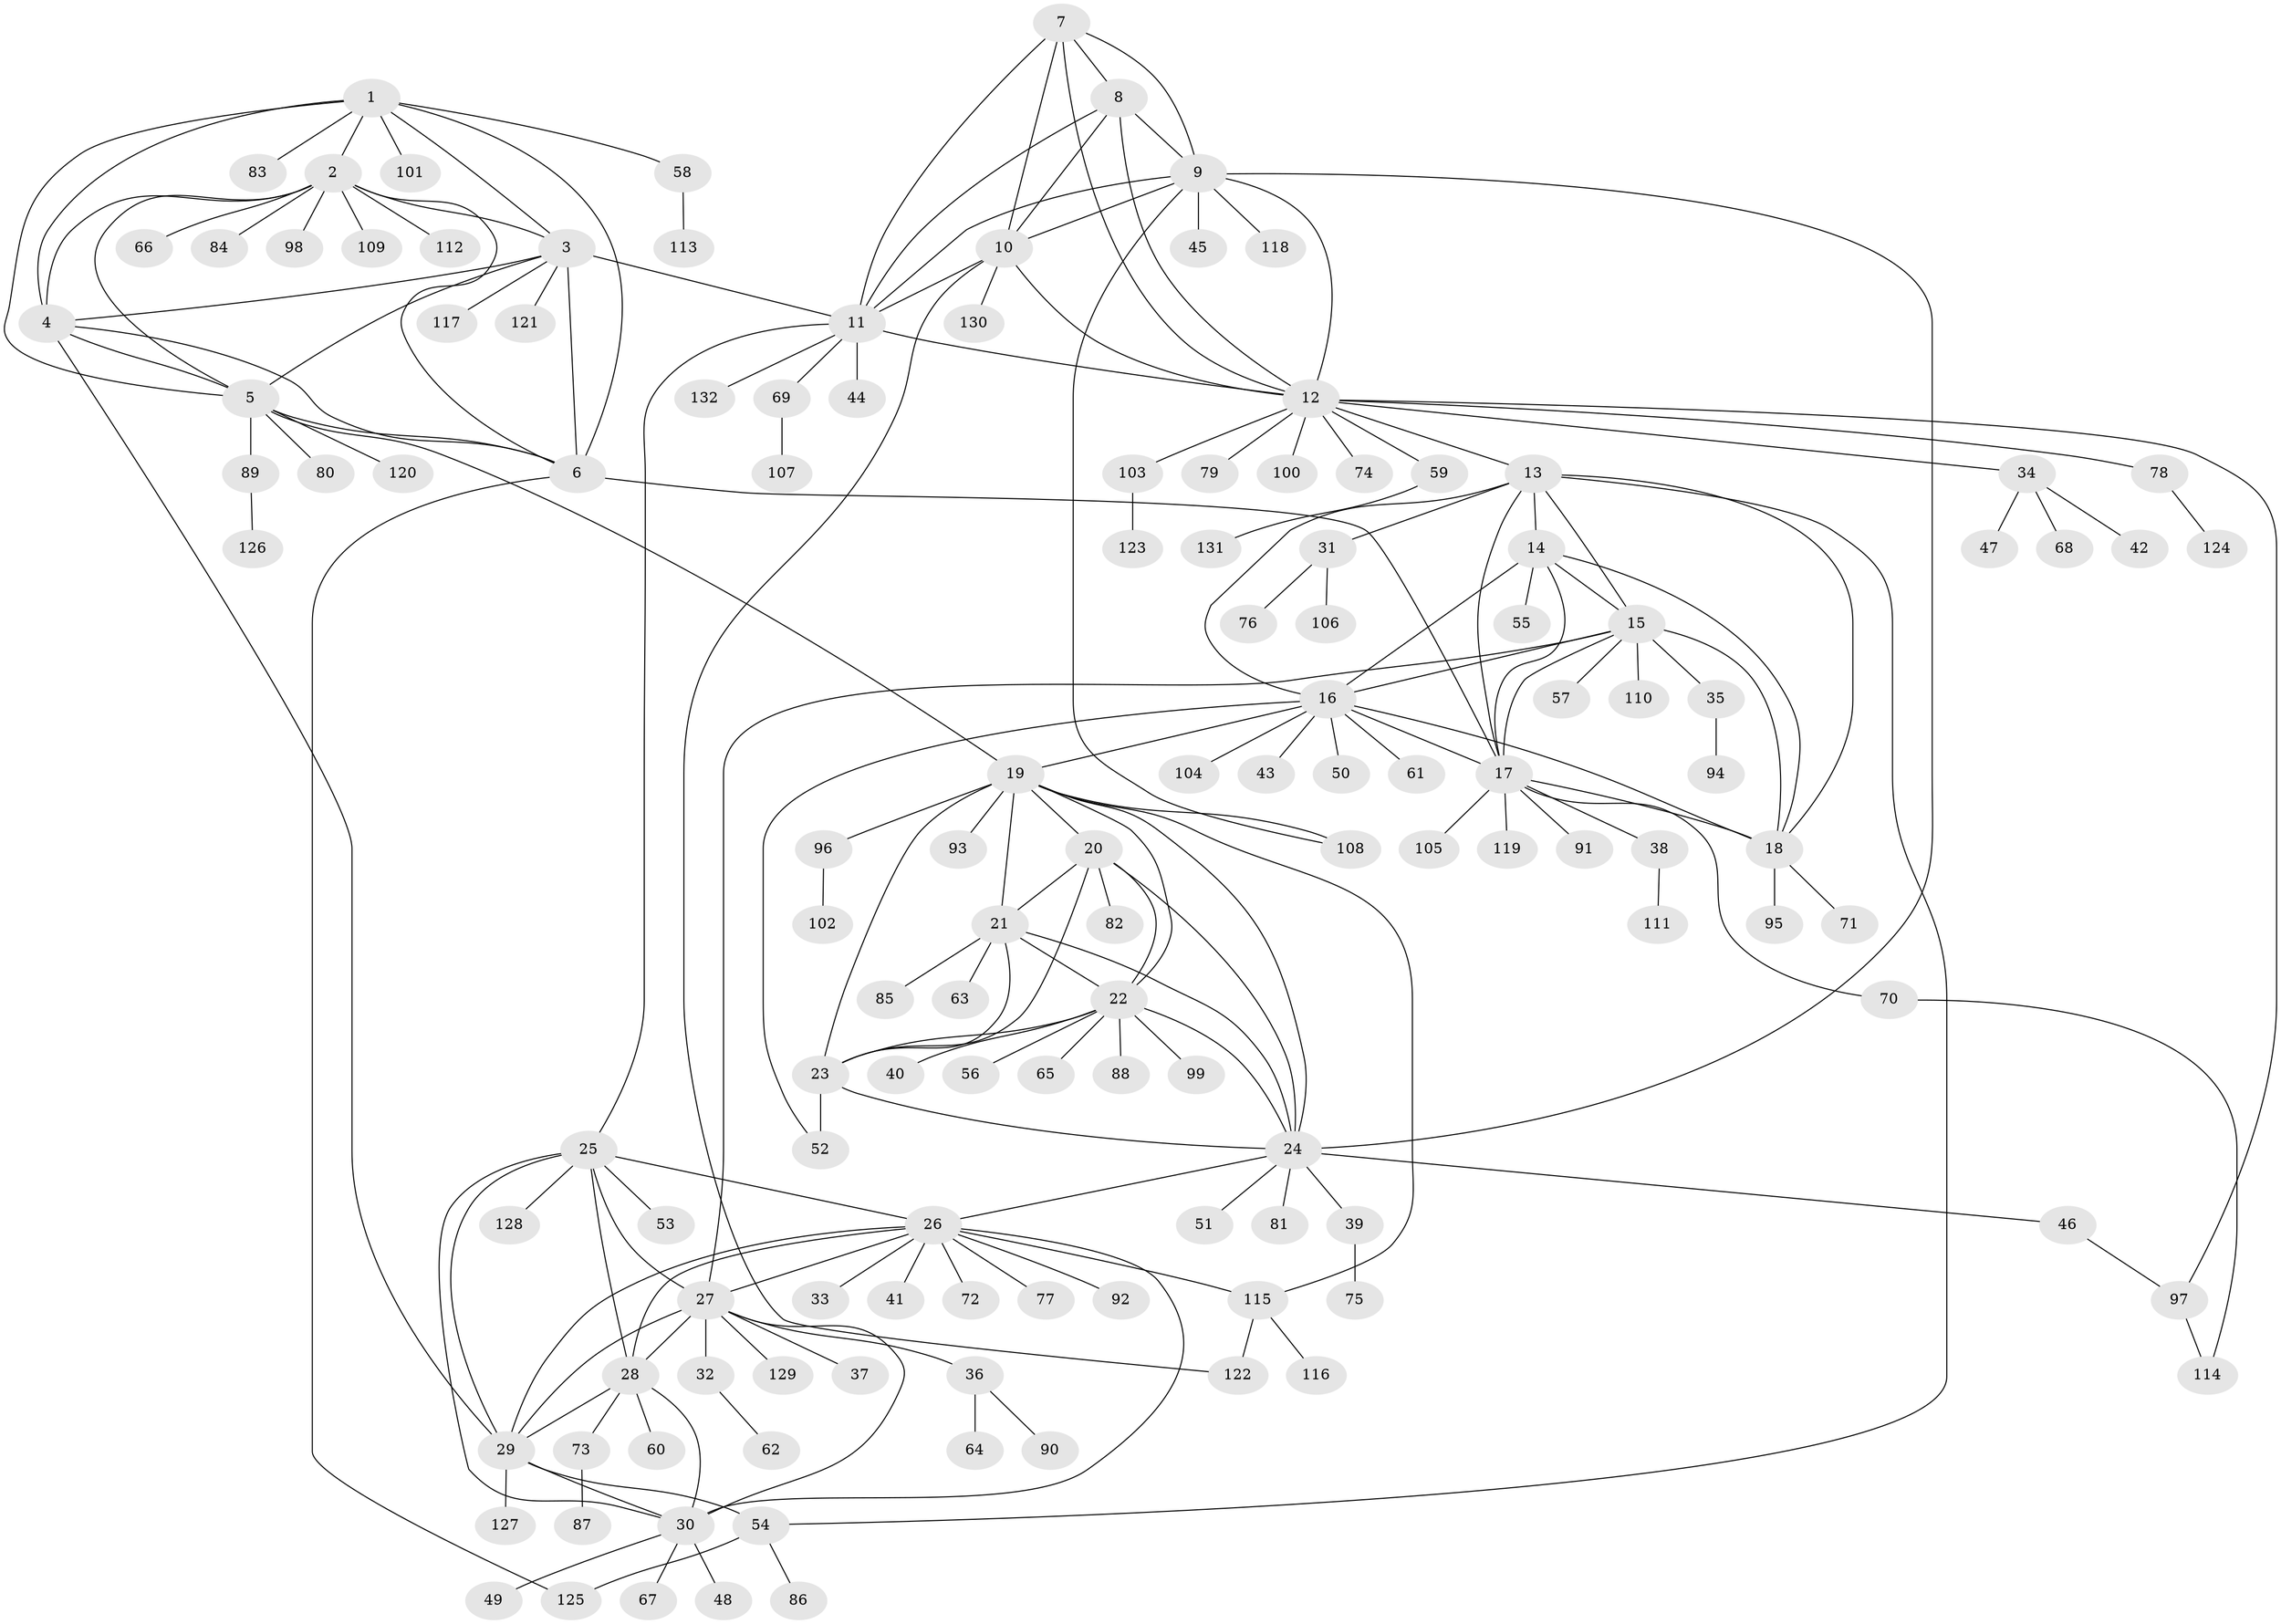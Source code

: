 // Generated by graph-tools (version 1.1) at 2025/54/03/09/25 04:54:45]
// undirected, 132 vertices, 195 edges
graph export_dot {
graph [start="1"]
  node [color=gray90,style=filled];
  1;
  2;
  3;
  4;
  5;
  6;
  7;
  8;
  9;
  10;
  11;
  12;
  13;
  14;
  15;
  16;
  17;
  18;
  19;
  20;
  21;
  22;
  23;
  24;
  25;
  26;
  27;
  28;
  29;
  30;
  31;
  32;
  33;
  34;
  35;
  36;
  37;
  38;
  39;
  40;
  41;
  42;
  43;
  44;
  45;
  46;
  47;
  48;
  49;
  50;
  51;
  52;
  53;
  54;
  55;
  56;
  57;
  58;
  59;
  60;
  61;
  62;
  63;
  64;
  65;
  66;
  67;
  68;
  69;
  70;
  71;
  72;
  73;
  74;
  75;
  76;
  77;
  78;
  79;
  80;
  81;
  82;
  83;
  84;
  85;
  86;
  87;
  88;
  89;
  90;
  91;
  92;
  93;
  94;
  95;
  96;
  97;
  98;
  99;
  100;
  101;
  102;
  103;
  104;
  105;
  106;
  107;
  108;
  109;
  110;
  111;
  112;
  113;
  114;
  115;
  116;
  117;
  118;
  119;
  120;
  121;
  122;
  123;
  124;
  125;
  126;
  127;
  128;
  129;
  130;
  131;
  132;
  1 -- 2;
  1 -- 3;
  1 -- 4;
  1 -- 5;
  1 -- 6;
  1 -- 58;
  1 -- 83;
  1 -- 101;
  2 -- 3;
  2 -- 4;
  2 -- 5;
  2 -- 6;
  2 -- 66;
  2 -- 84;
  2 -- 98;
  2 -- 109;
  2 -- 112;
  3 -- 4;
  3 -- 5;
  3 -- 6;
  3 -- 11;
  3 -- 117;
  3 -- 121;
  4 -- 5;
  4 -- 6;
  4 -- 29;
  5 -- 6;
  5 -- 19;
  5 -- 80;
  5 -- 89;
  5 -- 120;
  6 -- 17;
  6 -- 125;
  7 -- 8;
  7 -- 9;
  7 -- 10;
  7 -- 11;
  7 -- 12;
  8 -- 9;
  8 -- 10;
  8 -- 11;
  8 -- 12;
  9 -- 10;
  9 -- 11;
  9 -- 12;
  9 -- 24;
  9 -- 45;
  9 -- 108;
  9 -- 118;
  10 -- 11;
  10 -- 12;
  10 -- 122;
  10 -- 130;
  11 -- 12;
  11 -- 25;
  11 -- 44;
  11 -- 69;
  11 -- 132;
  12 -- 13;
  12 -- 34;
  12 -- 59;
  12 -- 74;
  12 -- 78;
  12 -- 79;
  12 -- 97;
  12 -- 100;
  12 -- 103;
  13 -- 14;
  13 -- 15;
  13 -- 16;
  13 -- 17;
  13 -- 18;
  13 -- 31;
  13 -- 54;
  14 -- 15;
  14 -- 16;
  14 -- 17;
  14 -- 18;
  14 -- 55;
  15 -- 16;
  15 -- 17;
  15 -- 18;
  15 -- 27;
  15 -- 35;
  15 -- 57;
  15 -- 110;
  16 -- 17;
  16 -- 18;
  16 -- 19;
  16 -- 43;
  16 -- 50;
  16 -- 52;
  16 -- 61;
  16 -- 104;
  17 -- 18;
  17 -- 38;
  17 -- 70;
  17 -- 91;
  17 -- 105;
  17 -- 119;
  18 -- 71;
  18 -- 95;
  19 -- 20;
  19 -- 21;
  19 -- 22;
  19 -- 23;
  19 -- 24;
  19 -- 93;
  19 -- 96;
  19 -- 108;
  19 -- 115;
  20 -- 21;
  20 -- 22;
  20 -- 23;
  20 -- 24;
  20 -- 82;
  21 -- 22;
  21 -- 23;
  21 -- 24;
  21 -- 63;
  21 -- 85;
  22 -- 23;
  22 -- 24;
  22 -- 40;
  22 -- 56;
  22 -- 65;
  22 -- 88;
  22 -- 99;
  23 -- 24;
  23 -- 52;
  24 -- 26;
  24 -- 39;
  24 -- 46;
  24 -- 51;
  24 -- 81;
  25 -- 26;
  25 -- 27;
  25 -- 28;
  25 -- 29;
  25 -- 30;
  25 -- 53;
  25 -- 128;
  26 -- 27;
  26 -- 28;
  26 -- 29;
  26 -- 30;
  26 -- 33;
  26 -- 41;
  26 -- 72;
  26 -- 77;
  26 -- 92;
  26 -- 115;
  27 -- 28;
  27 -- 29;
  27 -- 30;
  27 -- 32;
  27 -- 36;
  27 -- 37;
  27 -- 129;
  28 -- 29;
  28 -- 30;
  28 -- 60;
  28 -- 73;
  29 -- 30;
  29 -- 54;
  29 -- 127;
  30 -- 48;
  30 -- 49;
  30 -- 67;
  31 -- 76;
  31 -- 106;
  32 -- 62;
  34 -- 42;
  34 -- 47;
  34 -- 68;
  35 -- 94;
  36 -- 64;
  36 -- 90;
  38 -- 111;
  39 -- 75;
  46 -- 97;
  54 -- 86;
  54 -- 125;
  58 -- 113;
  59 -- 131;
  69 -- 107;
  70 -- 114;
  73 -- 87;
  78 -- 124;
  89 -- 126;
  96 -- 102;
  97 -- 114;
  103 -- 123;
  115 -- 116;
  115 -- 122;
}
